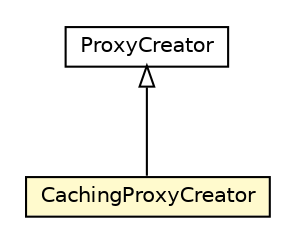 #!/usr/local/bin/dot
#
# Class diagram 
# Generated by UMLGraph version 5.4 (http://www.umlgraph.org/)
#

digraph G {
	edge [fontname="Helvetica",fontsize=10,labelfontname="Helvetica",labelfontsize=10];
	node [fontname="Helvetica",fontsize=10,shape=plaintext];
	nodesep=0.25;
	ranksep=0.5;
	// com.google.gwt.user.rebind.rpc.CachingProxyCreator
	c3267 [label=<<table title="com.google.gwt.user.rebind.rpc.CachingProxyCreator" border="0" cellborder="1" cellspacing="0" cellpadding="2" port="p" bgcolor="lemonChiffon" href="./CachingProxyCreator.html">
		<tr><td><table border="0" cellspacing="0" cellpadding="1">
<tr><td align="center" balign="center"> CachingProxyCreator </td></tr>
		</table></td></tr>
		</table>>, URL="./CachingProxyCreator.html", fontname="Helvetica", fontcolor="black", fontsize=10.0];
	//com.google.gwt.user.rebind.rpc.CachingProxyCreator extends com.google.gwt.user.rebind.rpc.ProxyCreator
	c3268:p -> c3267:p [dir=back,arrowtail=empty];
	// com.google.gwt.user.rebind.rpc.ProxyCreator
	c3268 [label=<<table title="com.google.gwt.user.rebind.rpc.ProxyCreator" border="0" cellborder="1" cellspacing="0" cellpadding="2" port="p">
		<tr><td><table border="0" cellspacing="0" cellpadding="1">
<tr><td align="center" balign="center"> ProxyCreator </td></tr>
		</table></td></tr>
		</table>>, URL="null", fontname="Helvetica", fontcolor="black", fontsize=10.0];
}

